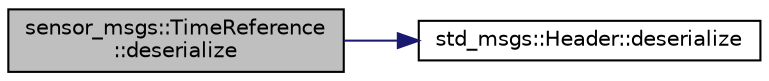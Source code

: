 digraph "sensor_msgs::TimeReference::deserialize"
{
  edge [fontname="Helvetica",fontsize="10",labelfontname="Helvetica",labelfontsize="10"];
  node [fontname="Helvetica",fontsize="10",shape=record];
  rankdir="LR";
  Node1 [label="sensor_msgs::TimeReference\l::deserialize",height=0.2,width=0.4,color="black", fillcolor="grey75", style="filled" fontcolor="black"];
  Node1 -> Node2 [color="midnightblue",fontsize="10",style="solid",fontname="Helvetica"];
  Node2 [label="std_msgs::Header::deserialize",height=0.2,width=0.4,color="black", fillcolor="white", style="filled",URL="$classstd__msgs_1_1_header.html#a077354cf11d752b6f4fc7c437ec29ac2"];
}
